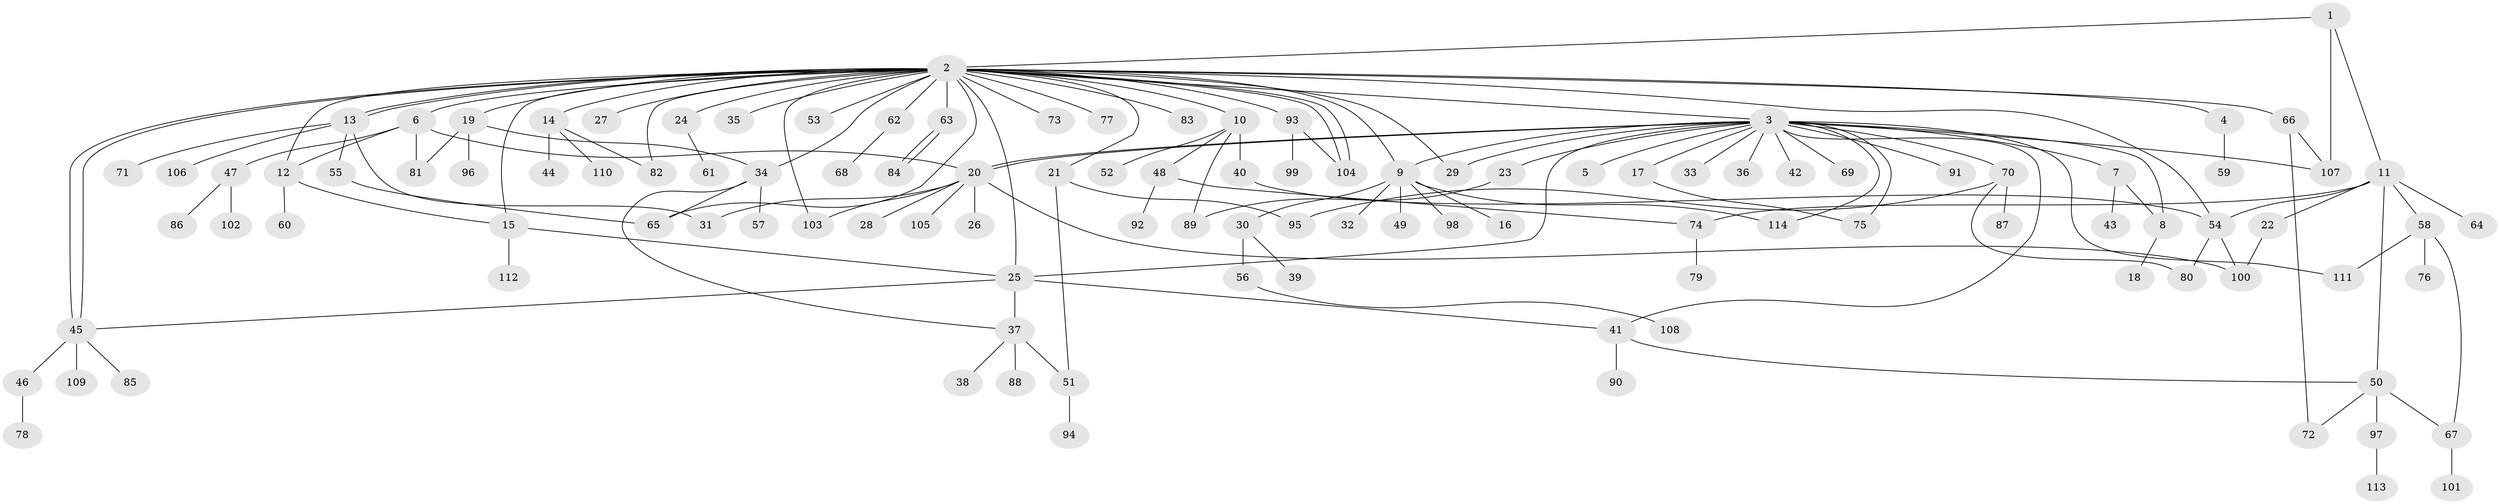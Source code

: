 // Generated by graph-tools (version 1.1) at 2025/35/03/09/25 02:35:49]
// undirected, 114 vertices, 154 edges
graph export_dot {
graph [start="1"]
  node [color=gray90,style=filled];
  1;
  2;
  3;
  4;
  5;
  6;
  7;
  8;
  9;
  10;
  11;
  12;
  13;
  14;
  15;
  16;
  17;
  18;
  19;
  20;
  21;
  22;
  23;
  24;
  25;
  26;
  27;
  28;
  29;
  30;
  31;
  32;
  33;
  34;
  35;
  36;
  37;
  38;
  39;
  40;
  41;
  42;
  43;
  44;
  45;
  46;
  47;
  48;
  49;
  50;
  51;
  52;
  53;
  54;
  55;
  56;
  57;
  58;
  59;
  60;
  61;
  62;
  63;
  64;
  65;
  66;
  67;
  68;
  69;
  70;
  71;
  72;
  73;
  74;
  75;
  76;
  77;
  78;
  79;
  80;
  81;
  82;
  83;
  84;
  85;
  86;
  87;
  88;
  89;
  90;
  91;
  92;
  93;
  94;
  95;
  96;
  97;
  98;
  99;
  100;
  101;
  102;
  103;
  104;
  105;
  106;
  107;
  108;
  109;
  110;
  111;
  112;
  113;
  114;
  1 -- 2;
  1 -- 11;
  1 -- 107;
  2 -- 3;
  2 -- 4;
  2 -- 6;
  2 -- 9;
  2 -- 10;
  2 -- 12;
  2 -- 13;
  2 -- 13;
  2 -- 14;
  2 -- 15;
  2 -- 19;
  2 -- 21;
  2 -- 24;
  2 -- 25;
  2 -- 27;
  2 -- 29;
  2 -- 34;
  2 -- 35;
  2 -- 45;
  2 -- 45;
  2 -- 53;
  2 -- 54;
  2 -- 62;
  2 -- 63;
  2 -- 65;
  2 -- 66;
  2 -- 73;
  2 -- 77;
  2 -- 82;
  2 -- 83;
  2 -- 93;
  2 -- 103;
  2 -- 104;
  2 -- 104;
  3 -- 5;
  3 -- 7;
  3 -- 8;
  3 -- 9;
  3 -- 17;
  3 -- 20;
  3 -- 20;
  3 -- 23;
  3 -- 25;
  3 -- 29;
  3 -- 33;
  3 -- 36;
  3 -- 41;
  3 -- 42;
  3 -- 69;
  3 -- 70;
  3 -- 75;
  3 -- 91;
  3 -- 107;
  3 -- 111;
  3 -- 114;
  4 -- 59;
  6 -- 12;
  6 -- 20;
  6 -- 47;
  6 -- 81;
  7 -- 8;
  7 -- 43;
  8 -- 18;
  9 -- 16;
  9 -- 30;
  9 -- 32;
  9 -- 49;
  9 -- 98;
  9 -- 114;
  10 -- 40;
  10 -- 48;
  10 -- 52;
  10 -- 89;
  11 -- 22;
  11 -- 50;
  11 -- 54;
  11 -- 58;
  11 -- 64;
  11 -- 74;
  12 -- 15;
  12 -- 60;
  13 -- 31;
  13 -- 55;
  13 -- 71;
  13 -- 106;
  14 -- 44;
  14 -- 82;
  14 -- 110;
  15 -- 25;
  15 -- 112;
  17 -- 75;
  19 -- 34;
  19 -- 81;
  19 -- 96;
  20 -- 26;
  20 -- 28;
  20 -- 31;
  20 -- 100;
  20 -- 103;
  20 -- 105;
  21 -- 51;
  21 -- 95;
  22 -- 100;
  23 -- 89;
  24 -- 61;
  25 -- 37;
  25 -- 41;
  25 -- 45;
  30 -- 39;
  30 -- 56;
  34 -- 37;
  34 -- 57;
  34 -- 65;
  37 -- 38;
  37 -- 51;
  37 -- 88;
  40 -- 54;
  41 -- 50;
  41 -- 90;
  45 -- 46;
  45 -- 85;
  45 -- 109;
  46 -- 78;
  47 -- 86;
  47 -- 102;
  48 -- 74;
  48 -- 92;
  50 -- 67;
  50 -- 72;
  50 -- 97;
  51 -- 94;
  54 -- 80;
  54 -- 100;
  55 -- 65;
  56 -- 108;
  58 -- 67;
  58 -- 76;
  58 -- 111;
  62 -- 68;
  63 -- 84;
  63 -- 84;
  66 -- 72;
  66 -- 107;
  67 -- 101;
  70 -- 80;
  70 -- 87;
  70 -- 95;
  74 -- 79;
  93 -- 99;
  93 -- 104;
  97 -- 113;
}
